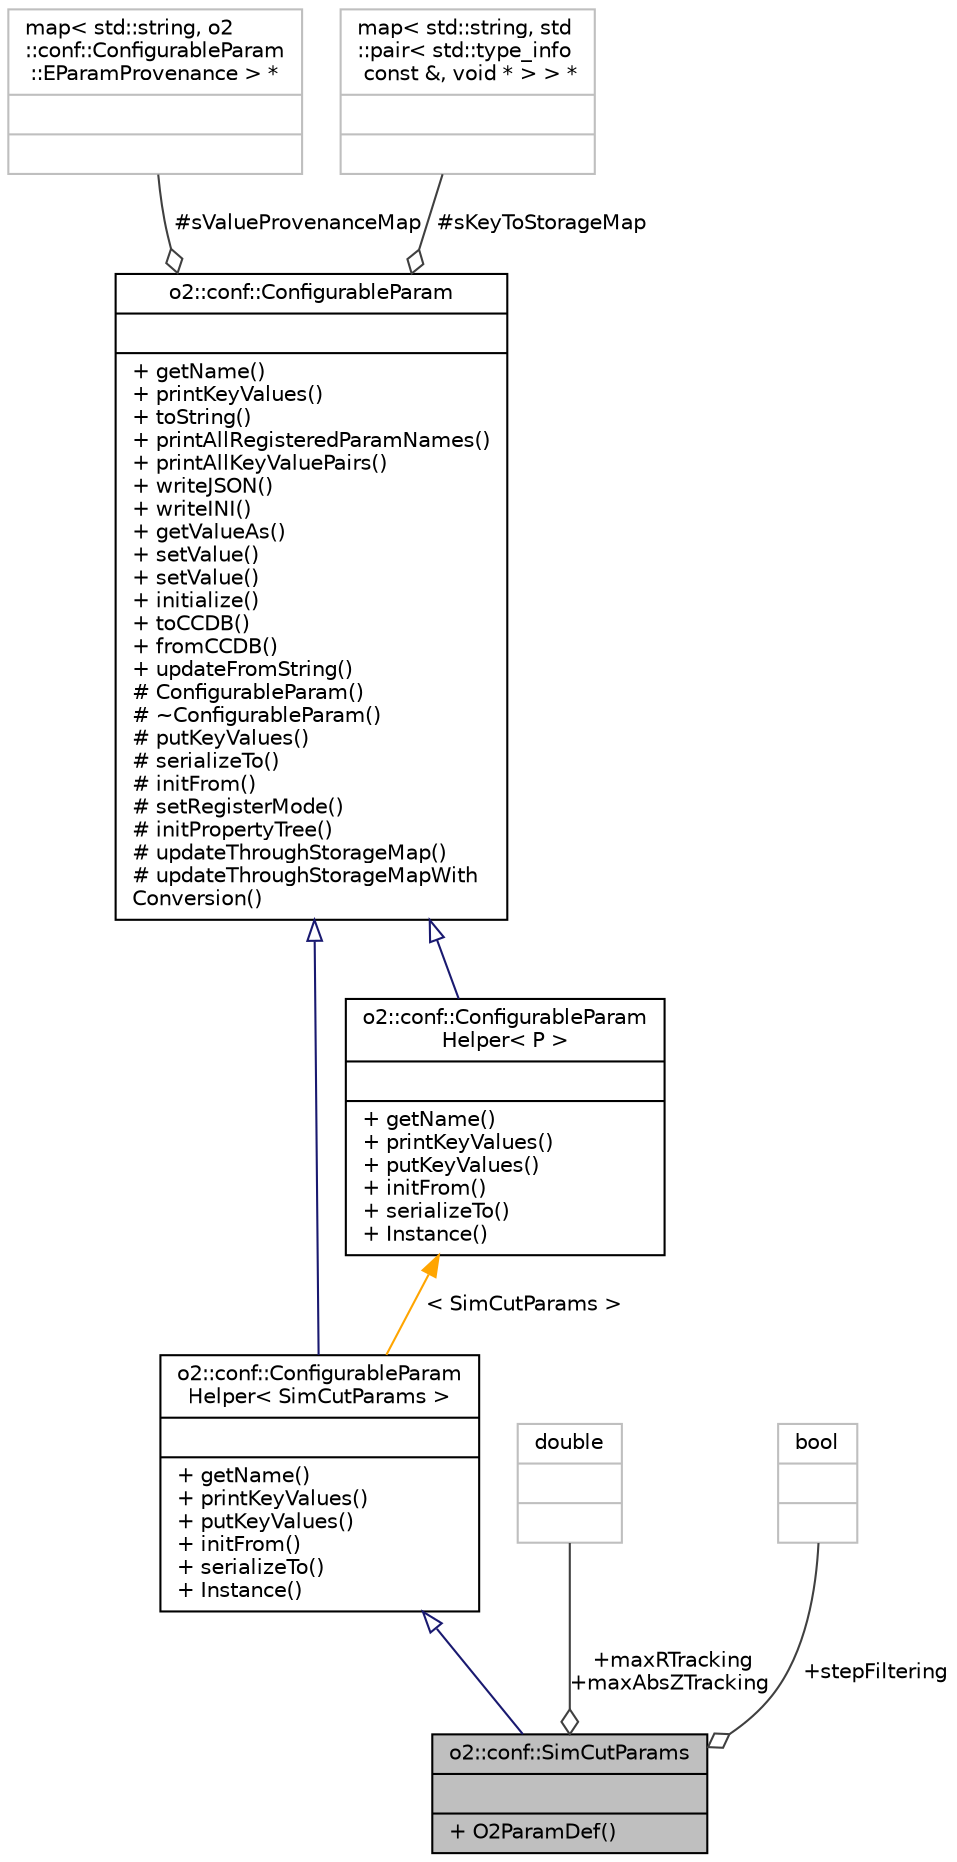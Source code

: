 digraph "o2::conf::SimCutParams"
{
 // INTERACTIVE_SVG=YES
  bgcolor="transparent";
  edge [fontname="Helvetica",fontsize="10",labelfontname="Helvetica",labelfontsize="10"];
  node [fontname="Helvetica",fontsize="10",shape=record];
  Node1 [label="{o2::conf::SimCutParams\n||+ O2ParamDef()\l}",height=0.2,width=0.4,color="black", fillcolor="grey75", style="filled" fontcolor="black"];
  Node2 -> Node1 [dir="back",color="midnightblue",fontsize="10",style="solid",arrowtail="onormal",fontname="Helvetica"];
  Node2 [label="{o2::conf::ConfigurableParam\lHelper\< SimCutParams \>\n||+ getName()\l+ printKeyValues()\l+ putKeyValues()\l+ initFrom()\l+ serializeTo()\l+ Instance()\l}",height=0.2,width=0.4,color="black",URL="$d7/d50/classo2_1_1conf_1_1ConfigurableParamHelper.html"];
  Node3 -> Node2 [dir="back",color="midnightblue",fontsize="10",style="solid",arrowtail="onormal",fontname="Helvetica"];
  Node3 [label="{o2::conf::ConfigurableParam\n||+ getName()\l+ printKeyValues()\l+ toString()\l+ printAllRegisteredParamNames()\l+ printAllKeyValuePairs()\l+ writeJSON()\l+ writeINI()\l+ getValueAs()\l+ setValue()\l+ setValue()\l+ initialize()\l+ toCCDB()\l+ fromCCDB()\l+ updateFromString()\l# ConfigurableParam()\l# ~ConfigurableParam()\l# putKeyValues()\l# serializeTo()\l# initFrom()\l# setRegisterMode()\l# initPropertyTree()\l# updateThroughStorageMap()\l# updateThroughStorageMapWith\lConversion()\l}",height=0.2,width=0.4,color="black",URL="$d6/d14/classo2_1_1conf_1_1ConfigurableParam.html"];
  Node4 -> Node3 [color="grey25",fontsize="10",style="solid",label=" #sValueProvenanceMap" ,arrowhead="odiamond",fontname="Helvetica"];
  Node4 [label="{map\< std::string, o2\l::conf::ConfigurableParam\l::EParamProvenance \> *\n||}",height=0.2,width=0.4,color="grey75"];
  Node5 -> Node3 [color="grey25",fontsize="10",style="solid",label=" #sKeyToStorageMap" ,arrowhead="odiamond",fontname="Helvetica"];
  Node5 [label="{map\< std::string, std\l::pair\< std::type_info\l const &, void * \> \> *\n||}",height=0.2,width=0.4,color="grey75"];
  Node6 -> Node2 [dir="back",color="orange",fontsize="10",style="solid",label=" \< SimCutParams \>" ,fontname="Helvetica"];
  Node6 [label="{o2::conf::ConfigurableParam\lHelper\< P \>\n||+ getName()\l+ printKeyValues()\l+ putKeyValues()\l+ initFrom()\l+ serializeTo()\l+ Instance()\l}",height=0.2,width=0.4,color="black",URL="$d7/d50/classo2_1_1conf_1_1ConfigurableParamHelper.html"];
  Node3 -> Node6 [dir="back",color="midnightblue",fontsize="10",style="solid",arrowtail="onormal",fontname="Helvetica"];
  Node7 -> Node1 [color="grey25",fontsize="10",style="solid",label=" +maxRTracking\n+maxAbsZTracking" ,arrowhead="odiamond",fontname="Helvetica"];
  Node7 [label="{double\n||}",height=0.2,width=0.4,color="grey75"];
  Node8 -> Node1 [color="grey25",fontsize="10",style="solid",label=" +stepFiltering" ,arrowhead="odiamond",fontname="Helvetica"];
  Node8 [label="{bool\n||}",height=0.2,width=0.4,color="grey75"];
}
